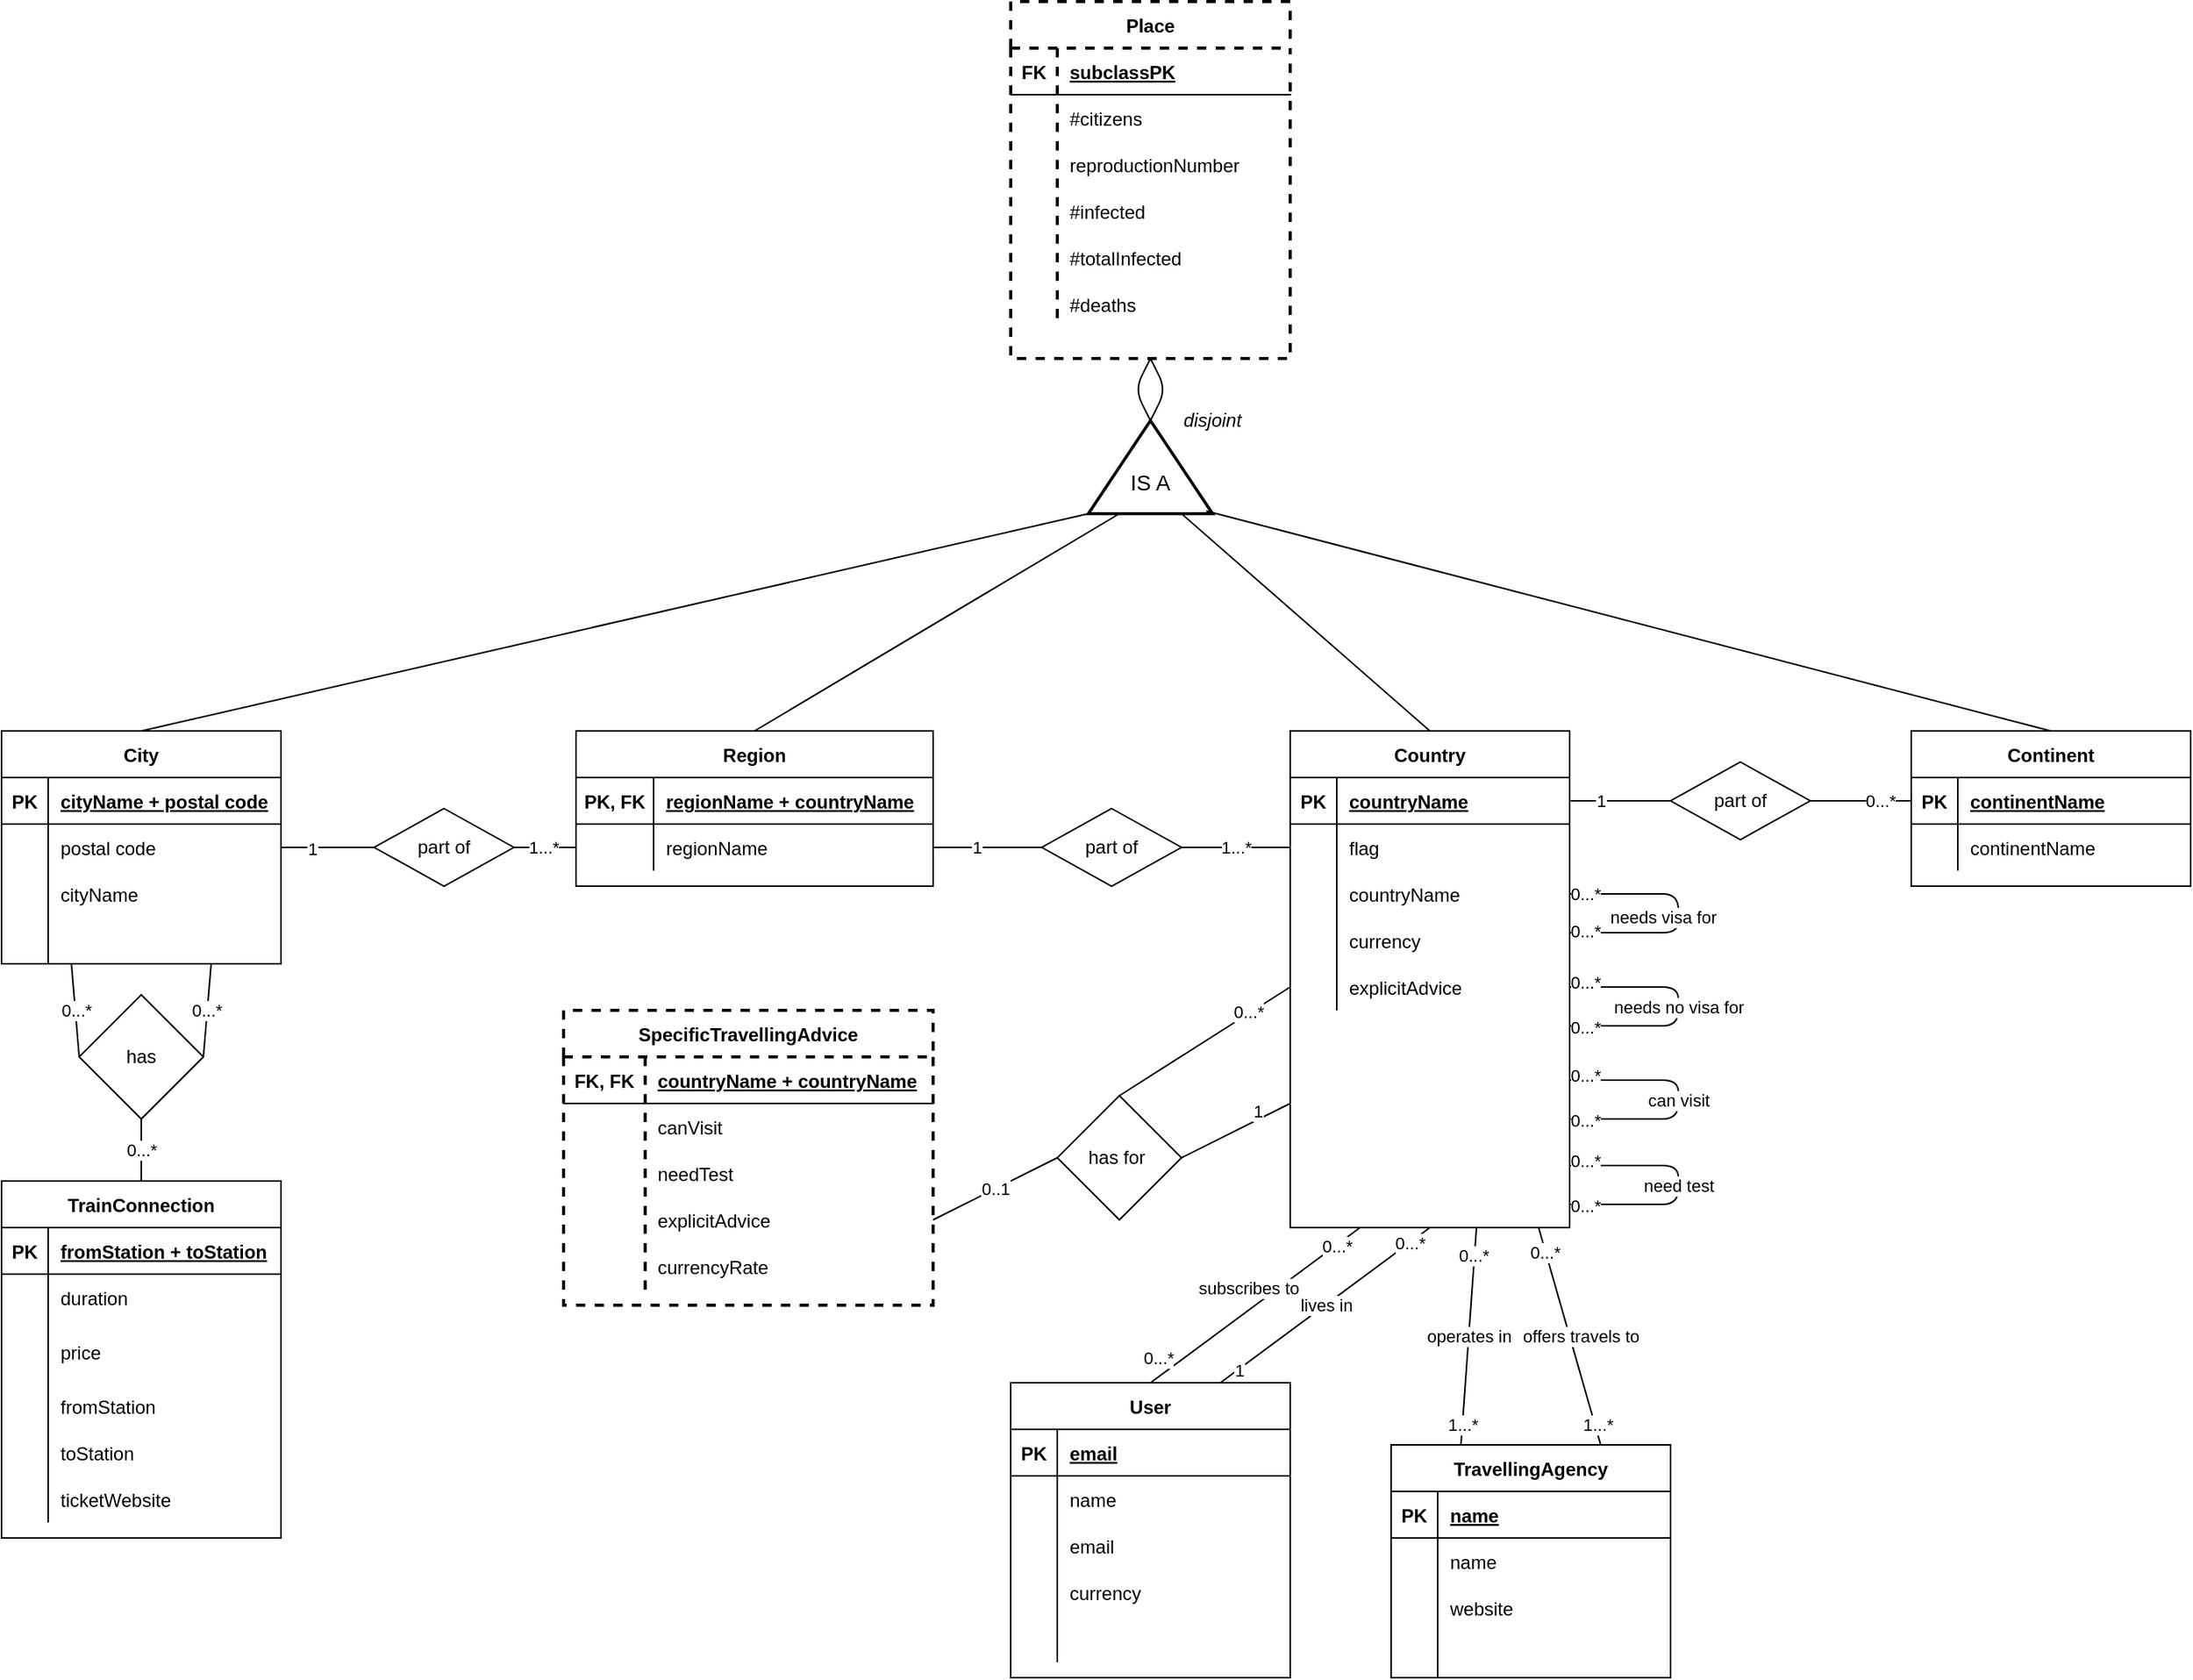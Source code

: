 <mxfile version="13.9.2" type="device"><diagram id="ZjA8rYTFpwmVR6wOcmPj" name="Page-1"><mxGraphModel dx="2374" dy="1286" grid="0" gridSize="10" guides="1" tooltips="1" connect="1" arrows="1" fold="1" page="0" pageScale="1" pageWidth="827" pageHeight="1169" math="0" shadow="0"><root><mxCell id="0"/><mxCell id="1" parent="0"/><mxCell id="7XtUhoeRfS-pAnmHlaUW-2" value="Country" style="shape=table;startSize=30;container=1;collapsible=1;childLayout=tableLayout;fixedRows=1;rowLines=0;fontStyle=1;align=center;resizeLast=1;" parent="1" vertex="1"><mxGeometry x="400" y="150" width="180" height="320" as="geometry"/></mxCell><mxCell id="7XtUhoeRfS-pAnmHlaUW-3" value="" style="shape=partialRectangle;collapsible=0;dropTarget=0;pointerEvents=0;fillColor=none;top=0;left=0;bottom=1;right=0;points=[[0,0.5],[1,0.5]];portConstraint=eastwest;" parent="7XtUhoeRfS-pAnmHlaUW-2" vertex="1"><mxGeometry y="30" width="180" height="30" as="geometry"/></mxCell><mxCell id="7XtUhoeRfS-pAnmHlaUW-4" value="PK" style="shape=partialRectangle;connectable=0;fillColor=none;top=0;left=0;bottom=0;right=0;fontStyle=1;overflow=hidden;" parent="7XtUhoeRfS-pAnmHlaUW-3" vertex="1"><mxGeometry width="30" height="30" as="geometry"/></mxCell><mxCell id="7XtUhoeRfS-pAnmHlaUW-5" value="countryName" style="shape=partialRectangle;connectable=0;fillColor=none;top=0;left=0;bottom=0;right=0;align=left;spacingLeft=6;fontStyle=5;overflow=hidden;" parent="7XtUhoeRfS-pAnmHlaUW-3" vertex="1"><mxGeometry x="30" width="150" height="30" as="geometry"/></mxCell><mxCell id="7XtUhoeRfS-pAnmHlaUW-6" value="" style="shape=partialRectangle;collapsible=0;dropTarget=0;pointerEvents=0;fillColor=none;top=0;left=0;bottom=0;right=0;points=[[0,0.5],[1,0.5]];portConstraint=eastwest;" parent="7XtUhoeRfS-pAnmHlaUW-2" vertex="1"><mxGeometry y="60" width="180" height="30" as="geometry"/></mxCell><mxCell id="7XtUhoeRfS-pAnmHlaUW-7" value="" style="shape=partialRectangle;connectable=0;fillColor=none;top=0;left=0;bottom=0;right=0;editable=1;overflow=hidden;" parent="7XtUhoeRfS-pAnmHlaUW-6" vertex="1"><mxGeometry width="30" height="30" as="geometry"/></mxCell><mxCell id="7XtUhoeRfS-pAnmHlaUW-8" value="flag" style="shape=partialRectangle;connectable=0;fillColor=none;top=0;left=0;bottom=0;right=0;align=left;spacingLeft=6;overflow=hidden;" parent="7XtUhoeRfS-pAnmHlaUW-6" vertex="1"><mxGeometry x="30" width="150" height="30" as="geometry"/></mxCell><mxCell id="7XtUhoeRfS-pAnmHlaUW-12" value="" style="shape=partialRectangle;collapsible=0;dropTarget=0;pointerEvents=0;fillColor=none;top=0;left=0;bottom=0;right=0;points=[[0,0.5],[1,0.5]];portConstraint=eastwest;" parent="7XtUhoeRfS-pAnmHlaUW-2" vertex="1"><mxGeometry y="90" width="180" height="30" as="geometry"/></mxCell><mxCell id="7XtUhoeRfS-pAnmHlaUW-13" value="" style="shape=partialRectangle;connectable=0;fillColor=none;top=0;left=0;bottom=0;right=0;editable=1;overflow=hidden;" parent="7XtUhoeRfS-pAnmHlaUW-12" vertex="1"><mxGeometry width="30" height="30" as="geometry"/></mxCell><mxCell id="7XtUhoeRfS-pAnmHlaUW-14" value="countryName" style="shape=partialRectangle;connectable=0;fillColor=none;top=0;left=0;bottom=0;right=0;align=left;spacingLeft=6;overflow=hidden;" parent="7XtUhoeRfS-pAnmHlaUW-12" vertex="1"><mxGeometry x="30" width="150" height="30" as="geometry"/></mxCell><mxCell id="7XtUhoeRfS-pAnmHlaUW-230" value="" style="endArrow=none;html=1;exitX=1;exitY=0.5;exitDx=0;exitDy=0;" parent="7XtUhoeRfS-pAnmHlaUW-2" edge="1"><mxGeometry width="50" height="50" relative="1" as="geometry"><mxPoint x="180" y="105.0" as="sourcePoint"/><mxPoint x="180" y="130" as="targetPoint"/><Array as="points"><mxPoint x="250" y="105"/><mxPoint x="250" y="130"/></Array></mxGeometry></mxCell><mxCell id="7XtUhoeRfS-pAnmHlaUW-232" value="needs visa for" style="edgeLabel;html=1;align=center;verticalAlign=middle;resizable=0;points=[];" parent="7XtUhoeRfS-pAnmHlaUW-230" vertex="1" connectable="0"><mxGeometry x="-0.485" y="4" relative="1" as="geometry"><mxPoint x="17.14" y="19" as="offset"/></mxGeometry></mxCell><mxCell id="NILjKWqTqkC-tibLSTOC-12" value="0...*" style="edgeLabel;html=1;align=center;verticalAlign=middle;resizable=0;points=[];" parent="7XtUhoeRfS-pAnmHlaUW-230" vertex="1" connectable="0"><mxGeometry x="0.89" y="-1" relative="1" as="geometry"><mxPoint x="0.83" as="offset"/></mxGeometry></mxCell><mxCell id="NILjKWqTqkC-tibLSTOC-13" value="0...*" style="edgeLabel;html=1;align=center;verticalAlign=middle;resizable=0;points=[];" parent="7XtUhoeRfS-pAnmHlaUW-230" vertex="1" connectable="0"><mxGeometry x="-0.881" relative="1" as="geometry"><mxPoint as="offset"/></mxGeometry></mxCell><mxCell id="NILjKWqTqkC-tibLSTOC-174" value="" style="shape=partialRectangle;collapsible=0;dropTarget=0;pointerEvents=0;fillColor=none;top=0;left=0;bottom=0;right=0;points=[[0,0.5],[1,0.5]];portConstraint=eastwest;" parent="7XtUhoeRfS-pAnmHlaUW-2" vertex="1"><mxGeometry y="120" width="180" height="30" as="geometry"/></mxCell><mxCell id="NILjKWqTqkC-tibLSTOC-175" value="" style="shape=partialRectangle;connectable=0;fillColor=none;top=0;left=0;bottom=0;right=0;editable=1;overflow=hidden;" parent="NILjKWqTqkC-tibLSTOC-174" vertex="1"><mxGeometry width="30" height="30" as="geometry"/></mxCell><mxCell id="NILjKWqTqkC-tibLSTOC-176" value="currency" style="shape=partialRectangle;connectable=0;fillColor=none;top=0;left=0;bottom=0;right=0;align=left;spacingLeft=6;overflow=hidden;" parent="NILjKWqTqkC-tibLSTOC-174" vertex="1"><mxGeometry x="30" width="150" height="30" as="geometry"/></mxCell><mxCell id="nWEUKig518sdIQ3fXNY5-46" value="" style="shape=partialRectangle;collapsible=0;dropTarget=0;pointerEvents=0;fillColor=none;top=0;left=0;bottom=0;right=0;points=[[0,0.5],[1,0.5]];portConstraint=eastwest;" vertex="1" parent="7XtUhoeRfS-pAnmHlaUW-2"><mxGeometry y="150" width="180" height="30" as="geometry"/></mxCell><mxCell id="nWEUKig518sdIQ3fXNY5-47" value="" style="shape=partialRectangle;connectable=0;fillColor=none;top=0;left=0;bottom=0;right=0;editable=1;overflow=hidden;" vertex="1" parent="nWEUKig518sdIQ3fXNY5-46"><mxGeometry width="30" height="30" as="geometry"/></mxCell><mxCell id="nWEUKig518sdIQ3fXNY5-48" value="explicitAdvice" style="shape=partialRectangle;connectable=0;fillColor=none;top=0;left=0;bottom=0;right=0;align=left;spacingLeft=6;overflow=hidden;" vertex="1" parent="nWEUKig518sdIQ3fXNY5-46"><mxGeometry x="30" width="150" height="30" as="geometry"/></mxCell><mxCell id="7XtUhoeRfS-pAnmHlaUW-152" value="part of" style="shape=rhombus;perimeter=rhombusPerimeter;whiteSpace=wrap;html=1;align=center;" parent="1" vertex="1"><mxGeometry x="-190" y="200" width="90" height="50" as="geometry"/></mxCell><mxCell id="7XtUhoeRfS-pAnmHlaUW-15" value="City" style="shape=table;startSize=30;container=1;collapsible=1;childLayout=tableLayout;fixedRows=1;rowLines=0;fontStyle=1;align=center;resizeLast=1;" parent="1" vertex="1"><mxGeometry x="-430" y="150" width="180" height="150" as="geometry"/></mxCell><mxCell id="7XtUhoeRfS-pAnmHlaUW-16" value="" style="shape=partialRectangle;collapsible=0;dropTarget=0;pointerEvents=0;fillColor=none;top=0;left=0;bottom=1;right=0;points=[[0,0.5],[1,0.5]];portConstraint=eastwest;" parent="7XtUhoeRfS-pAnmHlaUW-15" vertex="1"><mxGeometry y="30" width="180" height="30" as="geometry"/></mxCell><mxCell id="7XtUhoeRfS-pAnmHlaUW-17" value="PK" style="shape=partialRectangle;connectable=0;fillColor=none;top=0;left=0;bottom=0;right=0;fontStyle=1;overflow=hidden;" parent="7XtUhoeRfS-pAnmHlaUW-16" vertex="1"><mxGeometry width="30" height="30" as="geometry"/></mxCell><mxCell id="7XtUhoeRfS-pAnmHlaUW-18" value="cityName + postal code" style="shape=partialRectangle;connectable=0;fillColor=none;top=0;left=0;bottom=0;right=0;align=left;spacingLeft=6;fontStyle=5;overflow=hidden;" parent="7XtUhoeRfS-pAnmHlaUW-16" vertex="1"><mxGeometry x="30" width="150" height="30" as="geometry"/></mxCell><mxCell id="7XtUhoeRfS-pAnmHlaUW-22" value="" style="shape=partialRectangle;collapsible=0;dropTarget=0;pointerEvents=0;fillColor=none;top=0;left=0;bottom=0;right=0;points=[[0,0.5],[1,0.5]];portConstraint=eastwest;" parent="7XtUhoeRfS-pAnmHlaUW-15" vertex="1"><mxGeometry y="60" width="180" height="30" as="geometry"/></mxCell><mxCell id="7XtUhoeRfS-pAnmHlaUW-23" value="" style="shape=partialRectangle;connectable=0;fillColor=none;top=0;left=0;bottom=0;right=0;editable=1;overflow=hidden;" parent="7XtUhoeRfS-pAnmHlaUW-22" vertex="1"><mxGeometry width="30" height="30" as="geometry"/></mxCell><mxCell id="7XtUhoeRfS-pAnmHlaUW-24" value="postal code" style="shape=partialRectangle;connectable=0;fillColor=none;top=0;left=0;bottom=0;right=0;align=left;spacingLeft=6;overflow=hidden;" parent="7XtUhoeRfS-pAnmHlaUW-22" vertex="1"><mxGeometry x="30" width="150" height="30" as="geometry"/></mxCell><mxCell id="7XtUhoeRfS-pAnmHlaUW-25" value="" style="shape=partialRectangle;collapsible=0;dropTarget=0;pointerEvents=0;fillColor=none;top=0;left=0;bottom=0;right=0;points=[[0,0.5],[1,0.5]];portConstraint=eastwest;" parent="7XtUhoeRfS-pAnmHlaUW-15" vertex="1"><mxGeometry y="90" width="180" height="30" as="geometry"/></mxCell><mxCell id="7XtUhoeRfS-pAnmHlaUW-26" value="" style="shape=partialRectangle;connectable=0;fillColor=none;top=0;left=0;bottom=0;right=0;editable=1;overflow=hidden;" parent="7XtUhoeRfS-pAnmHlaUW-25" vertex="1"><mxGeometry width="30" height="30" as="geometry"/></mxCell><mxCell id="7XtUhoeRfS-pAnmHlaUW-27" value="cityName" style="shape=partialRectangle;connectable=0;fillColor=none;top=0;left=0;bottom=0;right=0;align=left;spacingLeft=6;overflow=hidden;" parent="7XtUhoeRfS-pAnmHlaUW-25" vertex="1"><mxGeometry x="30" width="150" height="30" as="geometry"/></mxCell><mxCell id="NILjKWqTqkC-tibLSTOC-103" value="" style="shape=partialRectangle;collapsible=0;dropTarget=0;pointerEvents=0;fillColor=none;top=0;left=0;bottom=0;right=0;points=[[0,0.5],[1,0.5]];portConstraint=eastwest;" parent="7XtUhoeRfS-pAnmHlaUW-15" vertex="1"><mxGeometry y="120" width="180" height="30" as="geometry"/></mxCell><mxCell id="NILjKWqTqkC-tibLSTOC-104" value="" style="shape=partialRectangle;connectable=0;fillColor=none;top=0;left=0;bottom=0;right=0;editable=1;overflow=hidden;" parent="NILjKWqTqkC-tibLSTOC-103" vertex="1"><mxGeometry width="30" height="30" as="geometry"/></mxCell><mxCell id="NILjKWqTqkC-tibLSTOC-105" value="" style="shape=partialRectangle;connectable=0;fillColor=none;top=0;left=0;bottom=0;right=0;align=left;spacingLeft=6;overflow=hidden;" parent="NILjKWqTqkC-tibLSTOC-103" vertex="1"><mxGeometry x="30" width="150" height="30" as="geometry"/></mxCell><mxCell id="7XtUhoeRfS-pAnmHlaUW-154" value="part of" style="shape=rhombus;perimeter=rhombusPerimeter;whiteSpace=wrap;html=1;align=center;" parent="1" vertex="1"><mxGeometry x="240" y="200" width="90" height="50" as="geometry"/></mxCell><mxCell id="7XtUhoeRfS-pAnmHlaUW-157" value="" style="endArrow=none;html=1;exitX=1;exitY=0.5;exitDx=0;exitDy=0;entryX=0;entryY=0.5;entryDx=0;entryDy=0;" parent="1" source="7XtUhoeRfS-pAnmHlaUW-152" target="NILjKWqTqkC-tibLSTOC-65" edge="1"><mxGeometry width="50" height="50" relative="1" as="geometry"><mxPoint x="510" y="360" as="sourcePoint"/><mxPoint x="-60" y="255.0" as="targetPoint"/></mxGeometry></mxCell><mxCell id="NILjKWqTqkC-tibLSTOC-17" value="1...*" style="edgeLabel;html=1;align=center;verticalAlign=middle;resizable=0;points=[];" parent="7XtUhoeRfS-pAnmHlaUW-157" vertex="1" connectable="0"><mxGeometry x="0.372" y="-1" relative="1" as="geometry"><mxPoint x="-8.33" y="-1" as="offset"/></mxGeometry></mxCell><mxCell id="7XtUhoeRfS-pAnmHlaUW-158" value="" style="endArrow=none;html=1;exitX=0;exitY=0.5;exitDx=0;exitDy=0;entryX=1;entryY=0.5;entryDx=0;entryDy=0;" parent="1" source="7XtUhoeRfS-pAnmHlaUW-152" target="7XtUhoeRfS-pAnmHlaUW-22" edge="1"><mxGeometry width="50" height="50" relative="1" as="geometry"><mxPoint x="510" y="360" as="sourcePoint"/><mxPoint x="560" y="310" as="targetPoint"/></mxGeometry></mxCell><mxCell id="NILjKWqTqkC-tibLSTOC-16" value="1" style="edgeLabel;html=1;align=center;verticalAlign=middle;resizable=0;points=[];" parent="7XtUhoeRfS-pAnmHlaUW-158" vertex="1" connectable="0"><mxGeometry x="0.353" y="1" relative="1" as="geometry"><mxPoint as="offset"/></mxGeometry></mxCell><mxCell id="7XtUhoeRfS-pAnmHlaUW-159" value="1...*" style="endArrow=none;html=1;exitX=1;exitY=0.5;exitDx=0;exitDy=0;entryX=0;entryY=0.5;entryDx=0;entryDy=0;" parent="1" source="7XtUhoeRfS-pAnmHlaUW-154" target="7XtUhoeRfS-pAnmHlaUW-6" edge="1"><mxGeometry width="50" height="50" relative="1" as="geometry"><mxPoint x="510" y="360" as="sourcePoint"/><mxPoint x="400" y="255" as="targetPoint"/></mxGeometry></mxCell><mxCell id="7XtUhoeRfS-pAnmHlaUW-160" value="1" style="endArrow=none;html=1;exitX=0;exitY=0.5;exitDx=0;exitDy=0;entryX=1;entryY=0.5;entryDx=0;entryDy=0;" parent="1" source="7XtUhoeRfS-pAnmHlaUW-154" target="NILjKWqTqkC-tibLSTOC-65" edge="1"><mxGeometry x="0.2" width="50" height="50" relative="1" as="geometry"><mxPoint x="510" y="360" as="sourcePoint"/><mxPoint x="170" y="255.0" as="targetPoint"/><mxPoint as="offset"/></mxGeometry></mxCell><mxCell id="7XtUhoeRfS-pAnmHlaUW-165" value="part of" style="shape=rhombus;perimeter=rhombusPerimeter;whiteSpace=wrap;html=1;align=center;rotation=0;" parent="1" vertex="1"><mxGeometry x="645" y="170" width="90" height="50" as="geometry"/></mxCell><mxCell id="7XtUhoeRfS-pAnmHlaUW-166" value="1" style="endArrow=none;html=1;exitX=1;exitY=0.5;exitDx=0;exitDy=0;entryX=0;entryY=0.5;entryDx=0;entryDy=0;" parent="1" source="7XtUhoeRfS-pAnmHlaUW-3" target="7XtUhoeRfS-pAnmHlaUW-165" edge="1"><mxGeometry x="-0.385" width="50" height="50" relative="1" as="geometry"><mxPoint x="510" y="360" as="sourcePoint"/><mxPoint x="640" y="160" as="targetPoint"/><mxPoint as="offset"/></mxGeometry></mxCell><mxCell id="7XtUhoeRfS-pAnmHlaUW-167" value="0...*" style="endArrow=none;html=1;entryX=1;entryY=0.5;entryDx=0;entryDy=0;exitX=0;exitY=0.5;exitDx=0;exitDy=0;" parent="1" source="7XtUhoeRfS-pAnmHlaUW-29" target="7XtUhoeRfS-pAnmHlaUW-165" edge="1"><mxGeometry x="-0.385" width="50" height="50" relative="1" as="geometry"><mxPoint x="760" y="250" as="sourcePoint"/><mxPoint x="560" y="310" as="targetPoint"/><mxPoint as="offset"/></mxGeometry></mxCell><mxCell id="7XtUhoeRfS-pAnmHlaUW-221" value="operates in" style="endArrow=none;html=1;entryX=0.25;entryY=0;entryDx=0;entryDy=0;" parent="1" target="7XtUhoeRfS-pAnmHlaUW-84" edge="1"><mxGeometry width="50" height="50" relative="1" as="geometry"><mxPoint x="520" y="470" as="sourcePoint"/><mxPoint x="426" y="470" as="targetPoint"/><Array as="points"/></mxGeometry></mxCell><mxCell id="NILjKWqTqkC-tibLSTOC-20" value="0...*" style="edgeLabel;html=1;align=center;verticalAlign=middle;resizable=0;points=[];" parent="7XtUhoeRfS-pAnmHlaUW-221" vertex="1" connectable="0"><mxGeometry x="-0.748" y="-1" relative="1" as="geometry"><mxPoint as="offset"/></mxGeometry></mxCell><mxCell id="NILjKWqTqkC-tibLSTOC-22" value="1...*" style="edgeLabel;html=1;align=center;verticalAlign=middle;resizable=0;points=[];" parent="7XtUhoeRfS-pAnmHlaUW-221" vertex="1" connectable="0"><mxGeometry x="0.814" relative="1" as="geometry"><mxPoint as="offset"/></mxGeometry></mxCell><mxCell id="7XtUhoeRfS-pAnmHlaUW-235" value="" style="endArrow=none;html=1;exitX=0.75;exitY=0;exitDx=0;exitDy=0;" parent="1" source="7XtUhoeRfS-pAnmHlaUW-84" edge="1"><mxGeometry width="50" height="50" relative="1" as="geometry"><mxPoint x="-244" y="390" as="sourcePoint"/><mxPoint x="560" y="470" as="targetPoint"/><Array as="points"/></mxGeometry></mxCell><mxCell id="7XtUhoeRfS-pAnmHlaUW-237" value="offers travels to" style="edgeLabel;html=1;align=center;verticalAlign=middle;resizable=0;points=[];" parent="7XtUhoeRfS-pAnmHlaUW-235" vertex="1" connectable="0"><mxGeometry x="-0.234" y="-2" relative="1" as="geometry"><mxPoint y="-15.71" as="offset"/></mxGeometry></mxCell><mxCell id="NILjKWqTqkC-tibLSTOC-18" value="1...*" style="edgeLabel;html=1;align=center;verticalAlign=middle;resizable=0;points=[];" parent="7XtUhoeRfS-pAnmHlaUW-235" vertex="1" connectable="0"><mxGeometry x="-0.817" y="-1" relative="1" as="geometry"><mxPoint as="offset"/></mxGeometry></mxCell><mxCell id="NILjKWqTqkC-tibLSTOC-19" value="0...*" style="edgeLabel;html=1;align=center;verticalAlign=middle;resizable=0;points=[];" parent="7XtUhoeRfS-pAnmHlaUW-235" vertex="1" connectable="0"><mxGeometry x="0.773" y="1" relative="1" as="geometry"><mxPoint as="offset"/></mxGeometry></mxCell><mxCell id="7XtUhoeRfS-pAnmHlaUW-277" value="has for&amp;nbsp;" style="rhombus;whiteSpace=wrap;html=1;rotation=0;" parent="1" vertex="1"><mxGeometry x="250" y="385" width="80" height="80" as="geometry"/></mxCell><mxCell id="7XtUhoeRfS-pAnmHlaUW-278" value="" style="endArrow=none;html=1;exitX=0;exitY=0.5;exitDx=0;exitDy=0;entryX=0.5;entryY=0;entryDx=0;entryDy=0;" parent="1" source="nWEUKig518sdIQ3fXNY5-46" target="7XtUhoeRfS-pAnmHlaUW-277" edge="1"><mxGeometry width="50" height="50" relative="1" as="geometry"><mxPoint x="432.32" y="976.59" as="sourcePoint"/><mxPoint x="200" y="1090" as="targetPoint"/></mxGeometry></mxCell><mxCell id="NILjKWqTqkC-tibLSTOC-4" value="0...*" style="edgeLabel;html=1;align=center;verticalAlign=middle;resizable=0;points=[];" parent="7XtUhoeRfS-pAnmHlaUW-278" vertex="1" connectable="0"><mxGeometry x="-0.51" y="-1" relative="1" as="geometry"><mxPoint y="-1" as="offset"/></mxGeometry></mxCell><mxCell id="7XtUhoeRfS-pAnmHlaUW-280" value="" style="endArrow=none;html=1;exitX=1;exitY=0.5;exitDx=0;exitDy=0;entryX=0;entryY=0.75;entryDx=0;entryDy=0;" parent="1" source="7XtUhoeRfS-pAnmHlaUW-277" target="7XtUhoeRfS-pAnmHlaUW-2" edge="1"><mxGeometry width="50" height="50" relative="1" as="geometry"><mxPoint x="150" y="1140" as="sourcePoint"/><mxPoint x="400" y="427" as="targetPoint"/></mxGeometry></mxCell><mxCell id="NILjKWqTqkC-tibLSTOC-5" value="1" style="edgeLabel;html=1;align=center;verticalAlign=middle;resizable=0;points=[];" parent="7XtUhoeRfS-pAnmHlaUW-280" vertex="1" connectable="0"><mxGeometry x="0.56" y="3" relative="1" as="geometry"><mxPoint x="-4.7" as="offset"/></mxGeometry></mxCell><mxCell id="7XtUhoeRfS-pAnmHlaUW-84" value="TravellingAgency" style="shape=table;startSize=30;container=1;collapsible=1;childLayout=tableLayout;fixedRows=1;rowLines=0;fontStyle=1;align=center;resizeLast=1;" parent="1" vertex="1"><mxGeometry x="465" y="610" width="180" height="150" as="geometry"/></mxCell><mxCell id="7XtUhoeRfS-pAnmHlaUW-85" value="" style="shape=partialRectangle;collapsible=0;dropTarget=0;pointerEvents=0;fillColor=none;top=0;left=0;bottom=1;right=0;points=[[0,0.5],[1,0.5]];portConstraint=eastwest;" parent="7XtUhoeRfS-pAnmHlaUW-84" vertex="1"><mxGeometry y="30" width="180" height="30" as="geometry"/></mxCell><mxCell id="7XtUhoeRfS-pAnmHlaUW-86" value="PK" style="shape=partialRectangle;connectable=0;fillColor=none;top=0;left=0;bottom=0;right=0;fontStyle=1;overflow=hidden;" parent="7XtUhoeRfS-pAnmHlaUW-85" vertex="1"><mxGeometry width="30" height="30" as="geometry"/></mxCell><mxCell id="7XtUhoeRfS-pAnmHlaUW-87" value="name" style="shape=partialRectangle;connectable=0;fillColor=none;top=0;left=0;bottom=0;right=0;align=left;spacingLeft=6;fontStyle=5;overflow=hidden;" parent="7XtUhoeRfS-pAnmHlaUW-85" vertex="1"><mxGeometry x="30" width="150" height="30" as="geometry"/></mxCell><mxCell id="7XtUhoeRfS-pAnmHlaUW-88" value="" style="shape=partialRectangle;collapsible=0;dropTarget=0;pointerEvents=0;fillColor=none;top=0;left=0;bottom=0;right=0;points=[[0,0.5],[1,0.5]];portConstraint=eastwest;" parent="7XtUhoeRfS-pAnmHlaUW-84" vertex="1"><mxGeometry y="60" width="180" height="30" as="geometry"/></mxCell><mxCell id="7XtUhoeRfS-pAnmHlaUW-89" value="" style="shape=partialRectangle;connectable=0;fillColor=none;top=0;left=0;bottom=0;right=0;editable=1;overflow=hidden;" parent="7XtUhoeRfS-pAnmHlaUW-88" vertex="1"><mxGeometry width="30" height="30" as="geometry"/></mxCell><mxCell id="7XtUhoeRfS-pAnmHlaUW-90" value="name" style="shape=partialRectangle;connectable=0;fillColor=none;top=0;left=0;bottom=0;right=0;align=left;spacingLeft=6;overflow=hidden;" parent="7XtUhoeRfS-pAnmHlaUW-88" vertex="1"><mxGeometry x="30" width="150" height="30" as="geometry"/></mxCell><mxCell id="7XtUhoeRfS-pAnmHlaUW-91" value="" style="shape=partialRectangle;collapsible=0;dropTarget=0;pointerEvents=0;fillColor=none;top=0;left=0;bottom=0;right=0;points=[[0,0.5],[1,0.5]];portConstraint=eastwest;" parent="7XtUhoeRfS-pAnmHlaUW-84" vertex="1"><mxGeometry y="90" width="180" height="30" as="geometry"/></mxCell><mxCell id="7XtUhoeRfS-pAnmHlaUW-92" value="" style="shape=partialRectangle;connectable=0;fillColor=none;top=0;left=0;bottom=0;right=0;editable=1;overflow=hidden;" parent="7XtUhoeRfS-pAnmHlaUW-91" vertex="1"><mxGeometry width="30" height="30" as="geometry"/></mxCell><mxCell id="7XtUhoeRfS-pAnmHlaUW-93" value="website" style="shape=partialRectangle;connectable=0;fillColor=none;top=0;left=0;bottom=0;right=0;align=left;spacingLeft=6;overflow=hidden;" parent="7XtUhoeRfS-pAnmHlaUW-91" vertex="1"><mxGeometry x="30" width="150" height="30" as="geometry"/></mxCell><mxCell id="7XtUhoeRfS-pAnmHlaUW-94" value="" style="shape=partialRectangle;collapsible=0;dropTarget=0;pointerEvents=0;fillColor=none;top=0;left=0;bottom=0;right=0;points=[[0,0.5],[1,0.5]];portConstraint=eastwest;" parent="7XtUhoeRfS-pAnmHlaUW-84" vertex="1"><mxGeometry y="120" width="180" height="30" as="geometry"/></mxCell><mxCell id="7XtUhoeRfS-pAnmHlaUW-95" value="" style="shape=partialRectangle;connectable=0;fillColor=none;top=0;left=0;bottom=0;right=0;editable=1;overflow=hidden;" parent="7XtUhoeRfS-pAnmHlaUW-94" vertex="1"><mxGeometry width="30" height="30" as="geometry"/></mxCell><mxCell id="7XtUhoeRfS-pAnmHlaUW-96" value="" style="shape=partialRectangle;connectable=0;fillColor=none;top=0;left=0;bottom=0;right=0;align=left;spacingLeft=6;overflow=hidden;" parent="7XtUhoeRfS-pAnmHlaUW-94" vertex="1"><mxGeometry x="30" width="150" height="30" as="geometry"/></mxCell><mxCell id="7XtUhoeRfS-pAnmHlaUW-282" value="lives in" style="endArrow=none;html=1;exitX=0.5;exitY=1;exitDx=0;exitDy=0;entryX=0.75;entryY=0;entryDx=0;entryDy=0;" parent="1" edge="1" target="7XtUhoeRfS-pAnmHlaUW-238" source="7XtUhoeRfS-pAnmHlaUW-2"><mxGeometry width="50" height="50" relative="1" as="geometry"><mxPoint x="580" y="180" as="sourcePoint"/><mxPoint x="790" y="-10" as="targetPoint"/><Array as="points"/></mxGeometry></mxCell><mxCell id="NILjKWqTqkC-tibLSTOC-6" value="0...*" style="edgeLabel;html=1;align=center;verticalAlign=middle;resizable=0;points=[];" parent="7XtUhoeRfS-pAnmHlaUW-282" vertex="1" connectable="0"><mxGeometry x="-0.803" relative="1" as="geometry"><mxPoint as="offset"/></mxGeometry></mxCell><mxCell id="NILjKWqTqkC-tibLSTOC-7" value="1" style="edgeLabel;html=1;align=center;verticalAlign=middle;resizable=0;points=[];" parent="7XtUhoeRfS-pAnmHlaUW-282" vertex="1" connectable="0"><mxGeometry x="0.828" relative="1" as="geometry"><mxPoint as="offset"/></mxGeometry></mxCell><mxCell id="7XtUhoeRfS-pAnmHlaUW-28" value="Continent" style="shape=table;startSize=30;container=1;collapsible=1;childLayout=tableLayout;fixedRows=1;rowLines=0;fontStyle=1;align=center;resizeLast=1;" parent="1" vertex="1"><mxGeometry x="800" y="150" width="180" height="100" as="geometry"/></mxCell><mxCell id="7XtUhoeRfS-pAnmHlaUW-29" value="" style="shape=partialRectangle;collapsible=0;dropTarget=0;pointerEvents=0;fillColor=none;top=0;left=0;bottom=1;right=0;points=[[0,0.5],[1,0.5]];portConstraint=eastwest;" parent="7XtUhoeRfS-pAnmHlaUW-28" vertex="1"><mxGeometry y="30" width="180" height="30" as="geometry"/></mxCell><mxCell id="7XtUhoeRfS-pAnmHlaUW-30" value="PK" style="shape=partialRectangle;connectable=0;fillColor=none;top=0;left=0;bottom=0;right=0;fontStyle=1;overflow=hidden;" parent="7XtUhoeRfS-pAnmHlaUW-29" vertex="1"><mxGeometry width="30" height="30" as="geometry"/></mxCell><mxCell id="7XtUhoeRfS-pAnmHlaUW-31" value="continentName" style="shape=partialRectangle;connectable=0;fillColor=none;top=0;left=0;bottom=0;right=0;align=left;spacingLeft=6;fontStyle=5;overflow=hidden;" parent="7XtUhoeRfS-pAnmHlaUW-29" vertex="1"><mxGeometry x="30" width="150" height="30" as="geometry"/></mxCell><mxCell id="7XtUhoeRfS-pAnmHlaUW-38" value="" style="shape=partialRectangle;collapsible=0;dropTarget=0;pointerEvents=0;fillColor=none;top=0;left=0;bottom=0;right=0;points=[[0,0.5],[1,0.5]];portConstraint=eastwest;" parent="7XtUhoeRfS-pAnmHlaUW-28" vertex="1"><mxGeometry y="60" width="180" height="30" as="geometry"/></mxCell><mxCell id="7XtUhoeRfS-pAnmHlaUW-39" value="" style="shape=partialRectangle;connectable=0;fillColor=none;top=0;left=0;bottom=0;right=0;editable=1;overflow=hidden;" parent="7XtUhoeRfS-pAnmHlaUW-38" vertex="1"><mxGeometry width="30" height="30" as="geometry"/></mxCell><mxCell id="7XtUhoeRfS-pAnmHlaUW-40" value="continentName" style="shape=partialRectangle;connectable=0;fillColor=none;top=0;left=0;bottom=0;right=0;align=left;spacingLeft=6;overflow=hidden;" parent="7XtUhoeRfS-pAnmHlaUW-38" vertex="1"><mxGeometry x="30" width="150" height="30" as="geometry"/></mxCell><mxCell id="7XtUhoeRfS-pAnmHlaUW-97" value="SpecificTravellingAdvice" style="shape=table;startSize=30;container=1;collapsible=1;childLayout=tableLayout;fixedRows=1;rowLines=0;fontStyle=1;align=center;resizeLast=1;dashed=1;strokeWidth=2;" parent="1" vertex="1"><mxGeometry x="-68" y="330" width="238" height="190" as="geometry"/></mxCell><mxCell id="7XtUhoeRfS-pAnmHlaUW-98" value="" style="shape=partialRectangle;collapsible=0;dropTarget=0;pointerEvents=0;fillColor=none;top=0;left=0;bottom=1;right=0;points=[[0,0.5],[1,0.5]];portConstraint=eastwest;" parent="7XtUhoeRfS-pAnmHlaUW-97" vertex="1"><mxGeometry y="30" width="238" height="30" as="geometry"/></mxCell><mxCell id="7XtUhoeRfS-pAnmHlaUW-99" value="FK, FK" style="shape=partialRectangle;connectable=0;fillColor=none;top=0;left=0;bottom=0;right=0;fontStyle=1;overflow=hidden;" parent="7XtUhoeRfS-pAnmHlaUW-98" vertex="1"><mxGeometry width="52.583" height="30" as="geometry"/></mxCell><mxCell id="7XtUhoeRfS-pAnmHlaUW-100" value="countryName + countryName" style="shape=partialRectangle;connectable=0;fillColor=none;top=0;left=0;bottom=0;right=0;align=left;spacingLeft=6;fontStyle=5;overflow=hidden;" parent="7XtUhoeRfS-pAnmHlaUW-98" vertex="1"><mxGeometry x="52.583" width="185.417" height="30" as="geometry"/></mxCell><mxCell id="7XtUhoeRfS-pAnmHlaUW-101" value="" style="shape=partialRectangle;collapsible=0;dropTarget=0;pointerEvents=0;fillColor=none;top=0;left=0;bottom=0;right=0;points=[[0,0.5],[1,0.5]];portConstraint=eastwest;" parent="7XtUhoeRfS-pAnmHlaUW-97" vertex="1"><mxGeometry y="60" width="238" height="30" as="geometry"/></mxCell><mxCell id="7XtUhoeRfS-pAnmHlaUW-102" value="" style="shape=partialRectangle;connectable=0;fillColor=none;top=0;left=0;bottom=0;right=0;editable=1;overflow=hidden;" parent="7XtUhoeRfS-pAnmHlaUW-101" vertex="1"><mxGeometry width="52.583" height="30" as="geometry"/></mxCell><mxCell id="7XtUhoeRfS-pAnmHlaUW-103" value="canVisit" style="shape=partialRectangle;connectable=0;fillColor=none;top=0;left=0;bottom=0;right=0;align=left;spacingLeft=6;overflow=hidden;" parent="7XtUhoeRfS-pAnmHlaUW-101" vertex="1"><mxGeometry x="52.583" width="185.417" height="30" as="geometry"/></mxCell><mxCell id="7XtUhoeRfS-pAnmHlaUW-104" value="" style="shape=partialRectangle;collapsible=0;dropTarget=0;pointerEvents=0;fillColor=none;top=0;left=0;bottom=0;right=0;points=[[0,0.5],[1,0.5]];portConstraint=eastwest;" parent="7XtUhoeRfS-pAnmHlaUW-97" vertex="1"><mxGeometry y="90" width="238" height="30" as="geometry"/></mxCell><mxCell id="7XtUhoeRfS-pAnmHlaUW-105" value="" style="shape=partialRectangle;connectable=0;fillColor=none;top=0;left=0;bottom=0;right=0;editable=1;overflow=hidden;" parent="7XtUhoeRfS-pAnmHlaUW-104" vertex="1"><mxGeometry width="52.583" height="30" as="geometry"/></mxCell><mxCell id="7XtUhoeRfS-pAnmHlaUW-106" value="needTest" style="shape=partialRectangle;connectable=0;fillColor=none;top=0;left=0;bottom=0;right=0;align=left;spacingLeft=6;overflow=hidden;" parent="7XtUhoeRfS-pAnmHlaUW-104" vertex="1"><mxGeometry x="52.583" width="185.417" height="30" as="geometry"/></mxCell><mxCell id="7XtUhoeRfS-pAnmHlaUW-107" value="" style="shape=partialRectangle;collapsible=0;dropTarget=0;pointerEvents=0;fillColor=none;top=0;left=0;bottom=0;right=0;points=[[0,0.5],[1,0.5]];portConstraint=eastwest;" parent="7XtUhoeRfS-pAnmHlaUW-97" vertex="1"><mxGeometry y="120" width="238" height="30" as="geometry"/></mxCell><mxCell id="7XtUhoeRfS-pAnmHlaUW-108" value="" style="shape=partialRectangle;connectable=0;fillColor=none;top=0;left=0;bottom=0;right=0;editable=1;overflow=hidden;" parent="7XtUhoeRfS-pAnmHlaUW-107" vertex="1"><mxGeometry width="52.583" height="30" as="geometry"/></mxCell><mxCell id="7XtUhoeRfS-pAnmHlaUW-109" value="explicitAdvice" style="shape=partialRectangle;connectable=0;fillColor=none;top=0;left=0;bottom=0;right=0;align=left;spacingLeft=6;overflow=hidden;" parent="7XtUhoeRfS-pAnmHlaUW-107" vertex="1"><mxGeometry x="52.583" width="185.417" height="30" as="geometry"/></mxCell><mxCell id="NILjKWqTqkC-tibLSTOC-178" value="" style="shape=partialRectangle;collapsible=0;dropTarget=0;pointerEvents=0;fillColor=none;top=0;left=0;bottom=0;right=0;points=[[0,0.5],[1,0.5]];portConstraint=eastwest;" parent="7XtUhoeRfS-pAnmHlaUW-97" vertex="1"><mxGeometry y="150" width="238" height="30" as="geometry"/></mxCell><mxCell id="NILjKWqTqkC-tibLSTOC-179" value="" style="shape=partialRectangle;connectable=0;fillColor=none;top=0;left=0;bottom=0;right=0;editable=1;overflow=hidden;" parent="NILjKWqTqkC-tibLSTOC-178" vertex="1"><mxGeometry width="52.583" height="30" as="geometry"/></mxCell><mxCell id="NILjKWqTqkC-tibLSTOC-180" value="currencyRate" style="shape=partialRectangle;connectable=0;fillColor=none;top=0;left=0;bottom=0;right=0;align=left;spacingLeft=6;overflow=hidden;" parent="NILjKWqTqkC-tibLSTOC-178" vertex="1"><mxGeometry x="52.583" width="185.417" height="30" as="geometry"/></mxCell><mxCell id="7XtUhoeRfS-pAnmHlaUW-238" value="User" style="shape=table;startSize=30;container=1;collapsible=1;childLayout=tableLayout;fixedRows=1;rowLines=0;fontStyle=1;align=center;resizeLast=1;" parent="1" vertex="1"><mxGeometry x="220" y="570" width="180" height="190" as="geometry"/></mxCell><mxCell id="7XtUhoeRfS-pAnmHlaUW-239" value="" style="shape=partialRectangle;collapsible=0;dropTarget=0;pointerEvents=0;fillColor=none;top=0;left=0;bottom=1;right=0;points=[[0,0.5],[1,0.5]];portConstraint=eastwest;" parent="7XtUhoeRfS-pAnmHlaUW-238" vertex="1"><mxGeometry y="30" width="180" height="30" as="geometry"/></mxCell><mxCell id="7XtUhoeRfS-pAnmHlaUW-240" value="PK" style="shape=partialRectangle;connectable=0;fillColor=none;top=0;left=0;bottom=0;right=0;fontStyle=1;overflow=hidden;" parent="7XtUhoeRfS-pAnmHlaUW-239" vertex="1"><mxGeometry width="30" height="30" as="geometry"/></mxCell><mxCell id="7XtUhoeRfS-pAnmHlaUW-241" value="email" style="shape=partialRectangle;connectable=0;fillColor=none;top=0;left=0;bottom=0;right=0;align=left;spacingLeft=6;fontStyle=5;overflow=hidden;" parent="7XtUhoeRfS-pAnmHlaUW-239" vertex="1"><mxGeometry x="30" width="150" height="30" as="geometry"/></mxCell><mxCell id="7XtUhoeRfS-pAnmHlaUW-242" value="" style="shape=partialRectangle;collapsible=0;dropTarget=0;pointerEvents=0;fillColor=none;top=0;left=0;bottom=0;right=0;points=[[0,0.5],[1,0.5]];portConstraint=eastwest;" parent="7XtUhoeRfS-pAnmHlaUW-238" vertex="1"><mxGeometry y="60" width="180" height="30" as="geometry"/></mxCell><mxCell id="7XtUhoeRfS-pAnmHlaUW-243" value="" style="shape=partialRectangle;connectable=0;fillColor=none;top=0;left=0;bottom=0;right=0;editable=1;overflow=hidden;" parent="7XtUhoeRfS-pAnmHlaUW-242" vertex="1"><mxGeometry width="30" height="30" as="geometry"/></mxCell><mxCell id="7XtUhoeRfS-pAnmHlaUW-244" value="name" style="shape=partialRectangle;connectable=0;fillColor=none;top=0;left=0;bottom=0;right=0;align=left;spacingLeft=6;overflow=hidden;" parent="7XtUhoeRfS-pAnmHlaUW-242" vertex="1"><mxGeometry x="30" width="150" height="30" as="geometry"/></mxCell><mxCell id="7XtUhoeRfS-pAnmHlaUW-245" value="" style="shape=partialRectangle;collapsible=0;dropTarget=0;pointerEvents=0;fillColor=none;top=0;left=0;bottom=0;right=0;points=[[0,0.5],[1,0.5]];portConstraint=eastwest;" parent="7XtUhoeRfS-pAnmHlaUW-238" vertex="1"><mxGeometry y="90" width="180" height="30" as="geometry"/></mxCell><mxCell id="7XtUhoeRfS-pAnmHlaUW-246" value="" style="shape=partialRectangle;connectable=0;fillColor=none;top=0;left=0;bottom=0;right=0;editable=1;overflow=hidden;" parent="7XtUhoeRfS-pAnmHlaUW-245" vertex="1"><mxGeometry width="30" height="30" as="geometry"/></mxCell><mxCell id="7XtUhoeRfS-pAnmHlaUW-247" value="email" style="shape=partialRectangle;connectable=0;fillColor=none;top=0;left=0;bottom=0;right=0;align=left;spacingLeft=6;overflow=hidden;" parent="7XtUhoeRfS-pAnmHlaUW-245" vertex="1"><mxGeometry x="30" width="150" height="30" as="geometry"/></mxCell><mxCell id="0LqvJ_mORr4kSPlNjp_N-17" value="" style="shape=partialRectangle;collapsible=0;dropTarget=0;pointerEvents=0;fillColor=none;top=0;left=0;bottom=0;right=0;points=[[0,0.5],[1,0.5]];portConstraint=eastwest;" parent="7XtUhoeRfS-pAnmHlaUW-238" vertex="1"><mxGeometry y="120" width="180" height="30" as="geometry"/></mxCell><mxCell id="0LqvJ_mORr4kSPlNjp_N-18" value="" style="shape=partialRectangle;connectable=0;fillColor=none;top=0;left=0;bottom=0;right=0;editable=1;overflow=hidden;" parent="0LqvJ_mORr4kSPlNjp_N-17" vertex="1"><mxGeometry width="30" height="30" as="geometry"/></mxCell><mxCell id="0LqvJ_mORr4kSPlNjp_N-19" value="currency" style="shape=partialRectangle;connectable=0;fillColor=none;top=0;left=0;bottom=0;right=0;align=left;spacingLeft=6;overflow=hidden;" parent="0LqvJ_mORr4kSPlNjp_N-17" vertex="1"><mxGeometry x="30" width="150" height="30" as="geometry"/></mxCell><mxCell id="7XtUhoeRfS-pAnmHlaUW-248" value="" style="shape=partialRectangle;collapsible=0;dropTarget=0;pointerEvents=0;fillColor=none;top=0;left=0;bottom=0;right=0;points=[[0,0.5],[1,0.5]];portConstraint=eastwest;" parent="7XtUhoeRfS-pAnmHlaUW-238" vertex="1"><mxGeometry y="150" width="180" height="30" as="geometry"/></mxCell><mxCell id="7XtUhoeRfS-pAnmHlaUW-249" value="" style="shape=partialRectangle;connectable=0;fillColor=none;top=0;left=0;bottom=0;right=0;editable=1;overflow=hidden;" parent="7XtUhoeRfS-pAnmHlaUW-248" vertex="1"><mxGeometry width="30" height="30" as="geometry"/></mxCell><mxCell id="7XtUhoeRfS-pAnmHlaUW-250" value="" style="shape=partialRectangle;connectable=0;fillColor=none;top=0;left=0;bottom=0;right=0;align=left;spacingLeft=6;overflow=hidden;" parent="7XtUhoeRfS-pAnmHlaUW-248" vertex="1"><mxGeometry x="30" width="150" height="30" as="geometry"/></mxCell><mxCell id="dGYBjzg0XUL2WInePLCy-15" value="subscribes to" style="endArrow=none;html=1;entryX=0.5;entryY=0;entryDx=0;entryDy=0;exitX=0.25;exitY=1;exitDx=0;exitDy=0;" parent="1" source="7XtUhoeRfS-pAnmHlaUW-2" target="7XtUhoeRfS-pAnmHlaUW-238" edge="1"><mxGeometry x="-0.027" y="-11" width="50" height="50" relative="1" as="geometry"><mxPoint x="535" y="460" as="sourcePoint"/><mxPoint x="740" y="-10" as="targetPoint"/><mxPoint y="-1" as="offset"/><Array as="points"/></mxGeometry></mxCell><mxCell id="NILjKWqTqkC-tibLSTOC-8" value="0...*" style="edgeLabel;html=1;align=center;verticalAlign=middle;resizable=0;points=[];" parent="dGYBjzg0XUL2WInePLCy-15" vertex="1" connectable="0"><mxGeometry x="0.744" y="-4" relative="1" as="geometry"><mxPoint x="-10.3" as="offset"/></mxGeometry></mxCell><mxCell id="nWEUKig518sdIQ3fXNY5-31" value="0...*" style="edgeLabel;html=1;align=center;verticalAlign=middle;resizable=0;points=[];" vertex="1" connectable="0" parent="dGYBjzg0XUL2WInePLCy-15"><mxGeometry x="-0.776" relative="1" as="geometry"><mxPoint as="offset"/></mxGeometry></mxCell><mxCell id="dGYBjzg0XUL2WInePLCy-27" value="0..1" style="endArrow=none;html=1;exitX=0;exitY=0.5;exitDx=0;exitDy=0;entryX=1;entryY=0.5;entryDx=0;entryDy=0;" parent="1" source="7XtUhoeRfS-pAnmHlaUW-277" target="7XtUhoeRfS-pAnmHlaUW-107" edge="1"><mxGeometry width="50" height="50" relative="1" as="geometry"><mxPoint x="410" y="890" as="sourcePoint"/><mxPoint x="460" y="840" as="targetPoint"/></mxGeometry></mxCell><mxCell id="7XtUhoeRfS-pAnmHlaUW-231" value="needs no visa for" style="endArrow=none;html=1;entryX=1;entryY=0.5;entryDx=0;entryDy=0;" parent="1" edge="1" target="nWEUKig518sdIQ3fXNY5-46"><mxGeometry width="50" height="50" relative="1" as="geometry"><mxPoint x="580" y="340" as="sourcePoint"/><mxPoint x="580" y="340" as="targetPoint"/><Array as="points"><mxPoint x="650" y="340"/><mxPoint x="650" y="315"/></Array><mxPoint as="offset"/></mxGeometry></mxCell><mxCell id="NILjKWqTqkC-tibLSTOC-14" value="0...*" style="edgeLabel;html=1;align=center;verticalAlign=middle;resizable=0;points=[];" parent="7XtUhoeRfS-pAnmHlaUW-231" vertex="1" connectable="0"><mxGeometry x="-0.873" y="-1" relative="1" as="geometry"><mxPoint x="-0.56" as="offset"/></mxGeometry></mxCell><mxCell id="NILjKWqTqkC-tibLSTOC-15" value="0...*" style="edgeLabel;html=1;align=center;verticalAlign=middle;resizable=0;points=[];" parent="7XtUhoeRfS-pAnmHlaUW-231" vertex="1" connectable="0"><mxGeometry x="0.835" relative="1" as="geometry"><mxPoint x="-3.61" y="-3.67" as="offset"/></mxGeometry></mxCell><mxCell id="NILjKWqTqkC-tibLSTOC-55" value="Region" style="shape=table;startSize=30;container=1;collapsible=1;childLayout=tableLayout;fixedRows=1;rowLines=0;fontStyle=1;align=center;resizeLast=1;" parent="1" vertex="1"><mxGeometry x="-60" y="150" width="230" height="100" as="geometry"/></mxCell><mxCell id="NILjKWqTqkC-tibLSTOC-56" value="" style="shape=partialRectangle;collapsible=0;dropTarget=0;pointerEvents=0;fillColor=none;top=0;left=0;bottom=1;right=0;points=[[0,0.5],[1,0.5]];portConstraint=eastwest;" parent="NILjKWqTqkC-tibLSTOC-55" vertex="1"><mxGeometry y="30" width="230" height="30" as="geometry"/></mxCell><mxCell id="NILjKWqTqkC-tibLSTOC-57" value="PK, FK" style="shape=partialRectangle;connectable=0;fillColor=none;top=0;left=0;bottom=0;right=0;fontStyle=1;overflow=hidden;" parent="NILjKWqTqkC-tibLSTOC-56" vertex="1"><mxGeometry width="50" height="30" as="geometry"/></mxCell><mxCell id="NILjKWqTqkC-tibLSTOC-58" value="regionName + countryName" style="shape=partialRectangle;connectable=0;fillColor=none;top=0;left=0;bottom=0;right=0;align=left;spacingLeft=6;fontStyle=5;overflow=hidden;" parent="NILjKWqTqkC-tibLSTOC-56" vertex="1"><mxGeometry x="50" width="180" height="30" as="geometry"/></mxCell><mxCell id="NILjKWqTqkC-tibLSTOC-65" value="" style="shape=partialRectangle;collapsible=0;dropTarget=0;pointerEvents=0;fillColor=none;top=0;left=0;bottom=0;right=0;points=[[0,0.5],[1,0.5]];portConstraint=eastwest;" parent="NILjKWqTqkC-tibLSTOC-55" vertex="1"><mxGeometry y="60" width="230" height="30" as="geometry"/></mxCell><mxCell id="NILjKWqTqkC-tibLSTOC-66" value="" style="shape=partialRectangle;connectable=0;fillColor=none;top=0;left=0;bottom=0;right=0;editable=1;overflow=hidden;" parent="NILjKWqTqkC-tibLSTOC-65" vertex="1"><mxGeometry width="50" height="30" as="geometry"/></mxCell><mxCell id="NILjKWqTqkC-tibLSTOC-67" value="regionName" style="shape=partialRectangle;connectable=0;fillColor=none;top=0;left=0;bottom=0;right=0;align=left;spacingLeft=6;overflow=hidden;" parent="NILjKWqTqkC-tibLSTOC-65" vertex="1"><mxGeometry x="50" width="180" height="30" as="geometry"/></mxCell><mxCell id="NILjKWqTqkC-tibLSTOC-146" value="TrainConnection" style="shape=table;startSize=30;container=1;collapsible=1;childLayout=tableLayout;fixedRows=1;rowLines=0;fontStyle=1;align=center;resizeLast=1;strokeWidth=1;" parent="1" vertex="1"><mxGeometry x="-430" y="440" width="180" height="230.0" as="geometry"/></mxCell><mxCell id="NILjKWqTqkC-tibLSTOC-147" value="" style="shape=partialRectangle;collapsible=0;dropTarget=0;pointerEvents=0;fillColor=none;top=0;left=0;bottom=1;right=0;points=[[0,0.5],[1,0.5]];portConstraint=eastwest;" parent="NILjKWqTqkC-tibLSTOC-146" vertex="1"><mxGeometry y="30" width="180" height="30" as="geometry"/></mxCell><mxCell id="NILjKWqTqkC-tibLSTOC-148" value="PK" style="shape=partialRectangle;connectable=0;fillColor=none;top=0;left=0;bottom=0;right=0;fontStyle=1;overflow=hidden;" parent="NILjKWqTqkC-tibLSTOC-147" vertex="1"><mxGeometry width="30" height="30" as="geometry"/></mxCell><mxCell id="NILjKWqTqkC-tibLSTOC-149" value="fromStation + toStation" style="shape=partialRectangle;connectable=0;fillColor=none;top=0;left=0;bottom=0;right=0;align=left;spacingLeft=6;fontStyle=5;overflow=hidden;" parent="NILjKWqTqkC-tibLSTOC-147" vertex="1"><mxGeometry x="30" width="150" height="30" as="geometry"/></mxCell><mxCell id="NILjKWqTqkC-tibLSTOC-150" value="" style="shape=partialRectangle;collapsible=0;dropTarget=0;pointerEvents=0;fillColor=none;top=0;left=0;bottom=0;right=0;points=[[0,0.5],[1,0.5]];portConstraint=eastwest;" parent="NILjKWqTqkC-tibLSTOC-146" vertex="1"><mxGeometry y="60" width="180" height="30" as="geometry"/></mxCell><mxCell id="NILjKWqTqkC-tibLSTOC-151" value="" style="shape=partialRectangle;connectable=0;fillColor=none;top=0;left=0;bottom=0;right=0;editable=1;overflow=hidden;" parent="NILjKWqTqkC-tibLSTOC-150" vertex="1"><mxGeometry width="30" height="30" as="geometry"/></mxCell><mxCell id="NILjKWqTqkC-tibLSTOC-152" value="duration" style="shape=partialRectangle;connectable=0;fillColor=none;top=0;left=0;bottom=0;right=0;align=left;spacingLeft=6;overflow=hidden;" parent="NILjKWqTqkC-tibLSTOC-150" vertex="1"><mxGeometry x="30" width="150" height="30" as="geometry"/></mxCell><mxCell id="NILjKWqTqkC-tibLSTOC-153" value="" style="shape=partialRectangle;collapsible=0;dropTarget=0;pointerEvents=0;fillColor=none;top=0;left=0;bottom=0;right=0;points=[[0,0.5],[1,0.5]];portConstraint=eastwest;" parent="NILjKWqTqkC-tibLSTOC-146" vertex="1"><mxGeometry y="90" width="180" height="40" as="geometry"/></mxCell><mxCell id="NILjKWqTqkC-tibLSTOC-154" value="" style="shape=partialRectangle;connectable=0;fillColor=none;top=0;left=0;bottom=0;right=0;editable=1;overflow=hidden;" parent="NILjKWqTqkC-tibLSTOC-153" vertex="1"><mxGeometry width="30" height="40" as="geometry"/></mxCell><mxCell id="NILjKWqTqkC-tibLSTOC-155" value="price" style="shape=partialRectangle;connectable=0;fillColor=none;top=0;left=0;bottom=0;right=0;align=left;spacingLeft=6;overflow=hidden;" parent="NILjKWqTqkC-tibLSTOC-153" vertex="1"><mxGeometry x="30" width="150" height="40" as="geometry"/></mxCell><mxCell id="NILjKWqTqkC-tibLSTOC-156" value="" style="shape=partialRectangle;collapsible=0;dropTarget=0;pointerEvents=0;fillColor=none;top=0;left=0;bottom=0;right=0;points=[[0,0.5],[1,0.5]];portConstraint=eastwest;" parent="NILjKWqTqkC-tibLSTOC-146" vertex="1"><mxGeometry y="130" width="180" height="30" as="geometry"/></mxCell><mxCell id="NILjKWqTqkC-tibLSTOC-157" value="" style="shape=partialRectangle;connectable=0;fillColor=none;top=0;left=0;bottom=0;right=0;editable=1;overflow=hidden;" parent="NILjKWqTqkC-tibLSTOC-156" vertex="1"><mxGeometry width="30" height="30" as="geometry"/></mxCell><mxCell id="NILjKWqTqkC-tibLSTOC-158" value="fromStation" style="shape=partialRectangle;connectable=0;fillColor=none;top=0;left=0;bottom=0;right=0;align=left;spacingLeft=6;overflow=hidden;" parent="NILjKWqTqkC-tibLSTOC-156" vertex="1"><mxGeometry x="30" width="150" height="30" as="geometry"/></mxCell><mxCell id="NILjKWqTqkC-tibLSTOC-166" value="" style="shape=partialRectangle;collapsible=0;dropTarget=0;pointerEvents=0;fillColor=none;top=0;left=0;bottom=0;right=0;points=[[0,0.5],[1,0.5]];portConstraint=eastwest;" parent="NILjKWqTqkC-tibLSTOC-146" vertex="1"><mxGeometry y="160" width="180" height="30" as="geometry"/></mxCell><mxCell id="NILjKWqTqkC-tibLSTOC-167" value="" style="shape=partialRectangle;connectable=0;fillColor=none;top=0;left=0;bottom=0;right=0;editable=1;overflow=hidden;" parent="NILjKWqTqkC-tibLSTOC-166" vertex="1"><mxGeometry width="30" height="30" as="geometry"/></mxCell><mxCell id="NILjKWqTqkC-tibLSTOC-168" value="toStation" style="shape=partialRectangle;connectable=0;fillColor=none;top=0;left=0;bottom=0;right=0;align=left;spacingLeft=6;overflow=hidden;" parent="NILjKWqTqkC-tibLSTOC-166" vertex="1"><mxGeometry x="30" width="150" height="30" as="geometry"/></mxCell><mxCell id="0LqvJ_mORr4kSPlNjp_N-13" value="" style="shape=partialRectangle;collapsible=0;dropTarget=0;pointerEvents=0;fillColor=none;top=0;left=0;bottom=0;right=0;points=[[0,0.5],[1,0.5]];portConstraint=eastwest;" parent="NILjKWqTqkC-tibLSTOC-146" vertex="1"><mxGeometry y="190" width="180" height="30" as="geometry"/></mxCell><mxCell id="0LqvJ_mORr4kSPlNjp_N-14" value="" style="shape=partialRectangle;connectable=0;fillColor=none;top=0;left=0;bottom=0;right=0;editable=1;overflow=hidden;" parent="0LqvJ_mORr4kSPlNjp_N-13" vertex="1"><mxGeometry width="30" height="30" as="geometry"/></mxCell><mxCell id="0LqvJ_mORr4kSPlNjp_N-15" value="ticketWebsite" style="shape=partialRectangle;connectable=0;fillColor=none;top=0;left=0;bottom=0;right=0;align=left;spacingLeft=6;overflow=hidden;" parent="0LqvJ_mORr4kSPlNjp_N-13" vertex="1"><mxGeometry x="30" width="150" height="30" as="geometry"/></mxCell><mxCell id="0LqvJ_mORr4kSPlNjp_N-1" value="has" style="rhombus;whiteSpace=wrap;html=1;rotation=0;" parent="1" vertex="1"><mxGeometry x="-380" y="320" width="80" height="80" as="geometry"/></mxCell><mxCell id="0LqvJ_mORr4kSPlNjp_N-5" value="0...*" style="endArrow=none;html=1;exitX=1;exitY=0.5;exitDx=0;exitDy=0;entryX=0.75;entryY=1;entryDx=0;entryDy=0;" parent="1" source="0LqvJ_mORr4kSPlNjp_N-1" target="7XtUhoeRfS-pAnmHlaUW-15" edge="1"><mxGeometry width="50" height="50" relative="1" as="geometry"><mxPoint x="180" y="120" as="sourcePoint"/><mxPoint x="230" y="70" as="targetPoint"/></mxGeometry></mxCell><mxCell id="0LqvJ_mORr4kSPlNjp_N-8" value="0...*" style="endArrow=none;html=1;exitX=0;exitY=0.5;exitDx=0;exitDy=0;entryX=0.25;entryY=1;entryDx=0;entryDy=0;" parent="1" source="0LqvJ_mORr4kSPlNjp_N-1" target="7XtUhoeRfS-pAnmHlaUW-15" edge="1"><mxGeometry width="50" height="50" relative="1" as="geometry"><mxPoint x="180" y="120" as="sourcePoint"/><mxPoint x="230" y="70" as="targetPoint"/></mxGeometry></mxCell><mxCell id="0LqvJ_mORr4kSPlNjp_N-11" value="0...*" style="endArrow=none;html=1;entryX=0.5;entryY=0;entryDx=0;entryDy=0;exitX=0.5;exitY=1;exitDx=0;exitDy=0;" parent="1" source="0LqvJ_mORr4kSPlNjp_N-1" target="NILjKWqTqkC-tibLSTOC-146" edge="1"><mxGeometry width="50" height="50" relative="1" as="geometry"><mxPoint x="-380" y="550" as="sourcePoint"/><mxPoint x="230" y="70" as="targetPoint"/></mxGeometry></mxCell><mxCell id="nWEUKig518sdIQ3fXNY5-8" value="Place" style="shape=table;startSize=30;container=1;collapsible=1;childLayout=tableLayout;fixedRows=1;rowLines=0;fontStyle=1;align=center;resizeLast=1;dashed=1;strokeWidth=2;" vertex="1" parent="1"><mxGeometry x="220" y="-320" width="180" height="230" as="geometry"/></mxCell><mxCell id="nWEUKig518sdIQ3fXNY5-9" value="" style="shape=partialRectangle;collapsible=0;dropTarget=0;pointerEvents=0;fillColor=none;top=0;left=0;bottom=1;right=0;points=[[0,0.5],[1,0.5]];portConstraint=eastwest;" vertex="1" parent="nWEUKig518sdIQ3fXNY5-8"><mxGeometry y="30" width="180" height="30" as="geometry"/></mxCell><mxCell id="nWEUKig518sdIQ3fXNY5-10" value="FK" style="shape=partialRectangle;connectable=0;fillColor=none;top=0;left=0;bottom=0;right=0;fontStyle=1;overflow=hidden;" vertex="1" parent="nWEUKig518sdIQ3fXNY5-9"><mxGeometry width="30" height="30" as="geometry"/></mxCell><mxCell id="nWEUKig518sdIQ3fXNY5-11" value="subclassPK" style="shape=partialRectangle;connectable=0;fillColor=none;top=0;left=0;bottom=0;right=0;align=left;spacingLeft=6;fontStyle=5;overflow=hidden;" vertex="1" parent="nWEUKig518sdIQ3fXNY5-9"><mxGeometry x="30" width="150" height="30" as="geometry"/></mxCell><mxCell id="nWEUKig518sdIQ3fXNY5-12" value="" style="shape=partialRectangle;collapsible=0;dropTarget=0;pointerEvents=0;fillColor=none;top=0;left=0;bottom=0;right=0;points=[[0,0.5],[1,0.5]];portConstraint=eastwest;" vertex="1" parent="nWEUKig518sdIQ3fXNY5-8"><mxGeometry y="60" width="180" height="30" as="geometry"/></mxCell><mxCell id="nWEUKig518sdIQ3fXNY5-13" value="" style="shape=partialRectangle;connectable=0;fillColor=none;top=0;left=0;bottom=0;right=0;editable=1;overflow=hidden;" vertex="1" parent="nWEUKig518sdIQ3fXNY5-12"><mxGeometry width="30" height="30" as="geometry"/></mxCell><mxCell id="nWEUKig518sdIQ3fXNY5-14" value="#citizens" style="shape=partialRectangle;connectable=0;fillColor=none;top=0;left=0;bottom=0;right=0;align=left;spacingLeft=6;overflow=hidden;" vertex="1" parent="nWEUKig518sdIQ3fXNY5-12"><mxGeometry x="30" width="150" height="30" as="geometry"/></mxCell><mxCell id="nWEUKig518sdIQ3fXNY5-15" value="" style="shape=partialRectangle;collapsible=0;dropTarget=0;pointerEvents=0;fillColor=none;top=0;left=0;bottom=0;right=0;points=[[0,0.5],[1,0.5]];portConstraint=eastwest;" vertex="1" parent="nWEUKig518sdIQ3fXNY5-8"><mxGeometry y="90" width="180" height="30" as="geometry"/></mxCell><mxCell id="nWEUKig518sdIQ3fXNY5-16" value="" style="shape=partialRectangle;connectable=0;fillColor=none;top=0;left=0;bottom=0;right=0;editable=1;overflow=hidden;" vertex="1" parent="nWEUKig518sdIQ3fXNY5-15"><mxGeometry width="30" height="30" as="geometry"/></mxCell><mxCell id="nWEUKig518sdIQ3fXNY5-17" value="reproductionNumber" style="shape=partialRectangle;connectable=0;fillColor=none;top=0;left=0;bottom=0;right=0;align=left;spacingLeft=6;overflow=hidden;" vertex="1" parent="nWEUKig518sdIQ3fXNY5-15"><mxGeometry x="30" width="150" height="30" as="geometry"/></mxCell><mxCell id="nWEUKig518sdIQ3fXNY5-18" value="" style="shape=partialRectangle;collapsible=0;dropTarget=0;pointerEvents=0;fillColor=none;top=0;left=0;bottom=0;right=0;points=[[0,0.5],[1,0.5]];portConstraint=eastwest;" vertex="1" parent="nWEUKig518sdIQ3fXNY5-8"><mxGeometry y="120" width="180" height="30" as="geometry"/></mxCell><mxCell id="nWEUKig518sdIQ3fXNY5-19" value="" style="shape=partialRectangle;connectable=0;fillColor=none;top=0;left=0;bottom=0;right=0;editable=1;overflow=hidden;" vertex="1" parent="nWEUKig518sdIQ3fXNY5-18"><mxGeometry width="30" height="30" as="geometry"/></mxCell><mxCell id="nWEUKig518sdIQ3fXNY5-20" value="#infected" style="shape=partialRectangle;connectable=0;fillColor=none;top=0;left=0;bottom=0;right=0;align=left;spacingLeft=6;overflow=hidden;" vertex="1" parent="nWEUKig518sdIQ3fXNY5-18"><mxGeometry x="30" width="150" height="30" as="geometry"/></mxCell><mxCell id="nWEUKig518sdIQ3fXNY5-22" value="" style="shape=partialRectangle;collapsible=0;dropTarget=0;pointerEvents=0;fillColor=none;top=0;left=0;bottom=0;right=0;points=[[0,0.5],[1,0.5]];portConstraint=eastwest;" vertex="1" parent="nWEUKig518sdIQ3fXNY5-8"><mxGeometry y="150" width="180" height="30" as="geometry"/></mxCell><mxCell id="nWEUKig518sdIQ3fXNY5-23" value="" style="shape=partialRectangle;connectable=0;fillColor=none;top=0;left=0;bottom=0;right=0;editable=1;overflow=hidden;" vertex="1" parent="nWEUKig518sdIQ3fXNY5-22"><mxGeometry width="30" height="30" as="geometry"/></mxCell><mxCell id="nWEUKig518sdIQ3fXNY5-24" value="#totalInfected" style="shape=partialRectangle;connectable=0;fillColor=none;top=0;left=0;bottom=0;right=0;align=left;spacingLeft=6;overflow=hidden;" vertex="1" parent="nWEUKig518sdIQ3fXNY5-22"><mxGeometry x="30" width="150" height="30" as="geometry"/></mxCell><mxCell id="nWEUKig518sdIQ3fXNY5-26" value="" style="shape=partialRectangle;collapsible=0;dropTarget=0;pointerEvents=0;fillColor=none;top=0;left=0;bottom=0;right=0;points=[[0,0.5],[1,0.5]];portConstraint=eastwest;" vertex="1" parent="nWEUKig518sdIQ3fXNY5-8"><mxGeometry y="180" width="180" height="30" as="geometry"/></mxCell><mxCell id="nWEUKig518sdIQ3fXNY5-27" value="" style="shape=partialRectangle;connectable=0;fillColor=none;top=0;left=0;bottom=0;right=0;editable=1;overflow=hidden;" vertex="1" parent="nWEUKig518sdIQ3fXNY5-26"><mxGeometry width="30" height="30" as="geometry"/></mxCell><mxCell id="nWEUKig518sdIQ3fXNY5-28" value="#deaths" style="shape=partialRectangle;connectable=0;fillColor=none;top=0;left=0;bottom=0;right=0;align=left;spacingLeft=6;overflow=hidden;" vertex="1" parent="nWEUKig518sdIQ3fXNY5-26"><mxGeometry x="30" width="150" height="30" as="geometry"/></mxCell><mxCell id="nWEUKig518sdIQ3fXNY5-32" value="" style="triangle;whiteSpace=wrap;html=1;strokeWidth=2;rotation=-90;" vertex="1" parent="1"><mxGeometry x="280" y="-60" width="60" height="80" as="geometry"/></mxCell><mxCell id="nWEUKig518sdIQ3fXNY5-33" value="&lt;font style=&quot;font-size: 14px&quot;&gt;IS A&lt;/font&gt;" style="text;html=1;strokeColor=none;fillColor=none;align=center;verticalAlign=middle;whiteSpace=wrap;rounded=0;" vertex="1" parent="1"><mxGeometry x="290" y="-20" width="40" height="20" as="geometry"/></mxCell><mxCell id="nWEUKig518sdIQ3fXNY5-34" value="" style="endArrow=none;html=1;exitX=1;exitY=0.5;exitDx=0;exitDy=0;entryX=0.5;entryY=1;entryDx=0;entryDy=0;" edge="1" parent="1" source="nWEUKig518sdIQ3fXNY5-32" target="nWEUKig518sdIQ3fXNY5-8"><mxGeometry width="50" height="50" relative="1" as="geometry"><mxPoint x="370" y="-40" as="sourcePoint"/><mxPoint x="420" y="-90" as="targetPoint"/><Array as="points"><mxPoint x="300" y="-70"/></Array></mxGeometry></mxCell><mxCell id="nWEUKig518sdIQ3fXNY5-35" value="" style="endArrow=none;html=1;exitX=0.029;exitY=0.95;exitDx=0;exitDy=0;exitPerimeter=0;entryX=0.5;entryY=0;entryDx=0;entryDy=0;" edge="1" parent="1" source="nWEUKig518sdIQ3fXNY5-32" target="7XtUhoeRfS-pAnmHlaUW-28"><mxGeometry width="50" height="50" relative="1" as="geometry"><mxPoint x="370" y="-40" as="sourcePoint"/><mxPoint x="420" y="-90" as="targetPoint"/></mxGeometry></mxCell><mxCell id="nWEUKig518sdIQ3fXNY5-36" value="" style="endArrow=none;html=1;exitX=0;exitY=0.75;exitDx=0;exitDy=0;entryX=0.5;entryY=0;entryDx=0;entryDy=0;" edge="1" parent="1" source="nWEUKig518sdIQ3fXNY5-32" target="7XtUhoeRfS-pAnmHlaUW-2"><mxGeometry width="50" height="50" relative="1" as="geometry"><mxPoint x="370" y="-40" as="sourcePoint"/><mxPoint x="420" y="-90" as="targetPoint"/></mxGeometry></mxCell><mxCell id="nWEUKig518sdIQ3fXNY5-37" value="" style="endArrow=none;html=1;exitX=0;exitY=0.25;exitDx=0;exitDy=0;entryX=0.5;entryY=0;entryDx=0;entryDy=0;" edge="1" parent="1" source="nWEUKig518sdIQ3fXNY5-32" target="NILjKWqTqkC-tibLSTOC-55"><mxGeometry width="50" height="50" relative="1" as="geometry"><mxPoint x="370" y="-40" as="sourcePoint"/><mxPoint x="420" y="-90" as="targetPoint"/></mxGeometry></mxCell><mxCell id="nWEUKig518sdIQ3fXNY5-38" value="" style="endArrow=none;html=1;entryX=0.5;entryY=0;entryDx=0;entryDy=0;" edge="1" parent="1" target="7XtUhoeRfS-pAnmHlaUW-15"><mxGeometry width="50" height="50" relative="1" as="geometry"><mxPoint x="270" y="10" as="sourcePoint"/><mxPoint x="420" y="-90" as="targetPoint"/></mxGeometry></mxCell><mxCell id="nWEUKig518sdIQ3fXNY5-39" value="" style="endArrow=none;html=1;entryX=0.5;entryY=1;entryDx=0;entryDy=0;exitX=1;exitY=0.5;exitDx=0;exitDy=0;" edge="1" parent="1" source="nWEUKig518sdIQ3fXNY5-32" target="nWEUKig518sdIQ3fXNY5-8"><mxGeometry width="50" height="50" relative="1" as="geometry"><mxPoint x="370" y="100" as="sourcePoint"/><mxPoint x="420" y="50" as="targetPoint"/><Array as="points"><mxPoint x="320" y="-70"/></Array></mxGeometry></mxCell><mxCell id="nWEUKig518sdIQ3fXNY5-40" value="&lt;i&gt;disjoint&lt;/i&gt;" style="text;html=1;strokeColor=none;fillColor=none;align=center;verticalAlign=middle;whiteSpace=wrap;rounded=0;" vertex="1" parent="1"><mxGeometry x="330" y="-60" width="40" height="20" as="geometry"/></mxCell><mxCell id="nWEUKig518sdIQ3fXNY5-49" value="can visit" style="endArrow=none;html=1;entryX=1;entryY=0.5;entryDx=0;entryDy=0;" edge="1" parent="1"><mxGeometry width="50" height="50" relative="1" as="geometry"><mxPoint x="580" y="400.0" as="sourcePoint"/><mxPoint x="580" y="375.0" as="targetPoint"/><Array as="points"><mxPoint x="650" y="400"/><mxPoint x="650" y="375"/></Array><mxPoint as="offset"/></mxGeometry></mxCell><mxCell id="nWEUKig518sdIQ3fXNY5-50" value="0...*" style="edgeLabel;html=1;align=center;verticalAlign=middle;resizable=0;points=[];" vertex="1" connectable="0" parent="nWEUKig518sdIQ3fXNY5-49"><mxGeometry x="-0.873" y="-1" relative="1" as="geometry"><mxPoint x="-0.56" as="offset"/></mxGeometry></mxCell><mxCell id="nWEUKig518sdIQ3fXNY5-51" value="0...*" style="edgeLabel;html=1;align=center;verticalAlign=middle;resizable=0;points=[];" vertex="1" connectable="0" parent="nWEUKig518sdIQ3fXNY5-49"><mxGeometry x="0.835" relative="1" as="geometry"><mxPoint x="-3.61" y="-3.67" as="offset"/></mxGeometry></mxCell><mxCell id="nWEUKig518sdIQ3fXNY5-58" value="need test" style="endArrow=none;html=1;entryX=1;entryY=0.5;entryDx=0;entryDy=0;" edge="1" parent="1"><mxGeometry width="50" height="50" relative="1" as="geometry"><mxPoint x="580" y="455.0" as="sourcePoint"/><mxPoint x="580" y="430.0" as="targetPoint"/><Array as="points"><mxPoint x="650" y="455"/><mxPoint x="650" y="430"/></Array><mxPoint as="offset"/></mxGeometry></mxCell><mxCell id="nWEUKig518sdIQ3fXNY5-59" value="0...*" style="edgeLabel;html=1;align=center;verticalAlign=middle;resizable=0;points=[];" vertex="1" connectable="0" parent="nWEUKig518sdIQ3fXNY5-58"><mxGeometry x="-0.873" y="-1" relative="1" as="geometry"><mxPoint x="-0.56" as="offset"/></mxGeometry></mxCell><mxCell id="nWEUKig518sdIQ3fXNY5-60" value="0...*" style="edgeLabel;html=1;align=center;verticalAlign=middle;resizable=0;points=[];" vertex="1" connectable="0" parent="nWEUKig518sdIQ3fXNY5-58"><mxGeometry x="0.835" relative="1" as="geometry"><mxPoint x="-3.61" y="-3.67" as="offset"/></mxGeometry></mxCell></root></mxGraphModel></diagram></mxfile>
